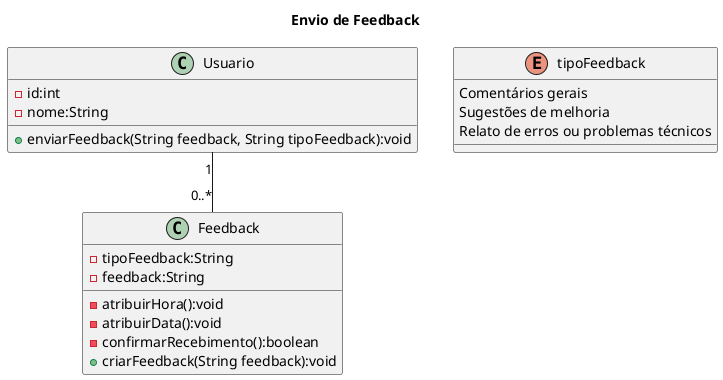 @startuml Diagrama de Classes Envio de Feedback
title Envio de Feedback

Usuario "1" -- "0..*" Feedback

class Usuario{
    -id:int
    -nome:String

    +enviarFeedback(String feedback, String tipoFeedback):void
}

class Feedback{
    -tipoFeedback:String
    -feedback:String

    -atribuirHora():void
    -atribuirData():void
    -confirmarRecebimento():boolean
    +criarFeedback(String feedback):void
}

enum tipoFeedback {
    Comentários gerais
    Sugestões de melhoria
    Relato de erros ou problemas técnicos
}

@enduml